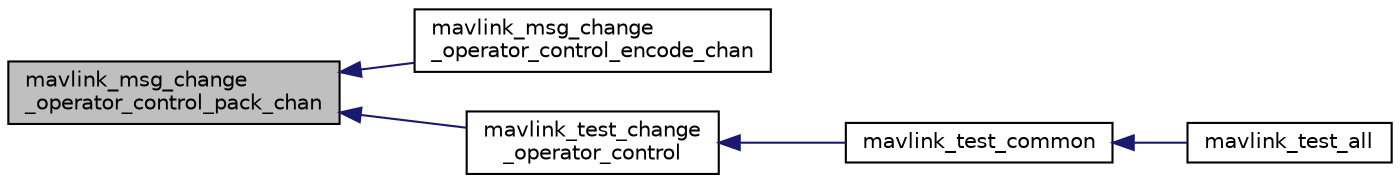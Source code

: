 digraph "mavlink_msg_change_operator_control_pack_chan"
{
 // INTERACTIVE_SVG=YES
  edge [fontname="Helvetica",fontsize="10",labelfontname="Helvetica",labelfontsize="10"];
  node [fontname="Helvetica",fontsize="10",shape=record];
  rankdir="LR";
  Node1 [label="mavlink_msg_change\l_operator_control_pack_chan",height=0.2,width=0.4,color="black", fillcolor="grey75", style="filled", fontcolor="black"];
  Node1 -> Node2 [dir="back",color="midnightblue",fontsize="10",style="solid",fontname="Helvetica"];
  Node2 [label="mavlink_msg_change\l_operator_control_encode_chan",height=0.2,width=0.4,color="black", fillcolor="white", style="filled",URL="$mavlink__msg__change__operator__control_8h.html#a1b3c096061536323252ee3b1ffcdfa59",tooltip="Encode a change_operator_control struct on a channel. "];
  Node1 -> Node3 [dir="back",color="midnightblue",fontsize="10",style="solid",fontname="Helvetica"];
  Node3 [label="mavlink_test_change\l_operator_control",height=0.2,width=0.4,color="black", fillcolor="white", style="filled",URL="$common_2testsuite_8h.html#ac5ff28d1a5ffde95310ac87a5db08312"];
  Node3 -> Node4 [dir="back",color="midnightblue",fontsize="10",style="solid",fontname="Helvetica"];
  Node4 [label="mavlink_test_common",height=0.2,width=0.4,color="black", fillcolor="white", style="filled",URL="$common_2testsuite_8h.html#af349432601ac003d2c80a69c100c70a4"];
  Node4 -> Node5 [dir="back",color="midnightblue",fontsize="10",style="solid",fontname="Helvetica"];
  Node5 [label="mavlink_test_all",height=0.2,width=0.4,color="black", fillcolor="white", style="filled",URL="$common_2testsuite_8h.html#a4cc77b6c343679298da5d3c2b4e48759"];
}
